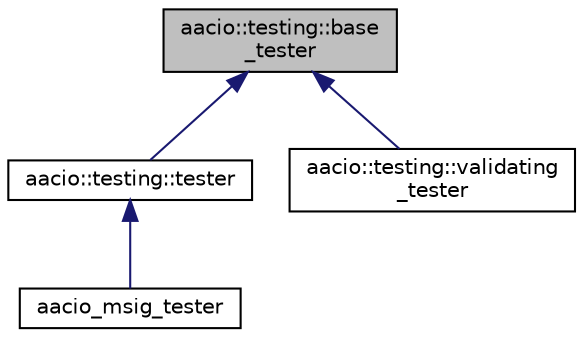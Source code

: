digraph "aacio::testing::base_tester"
{
  edge [fontname="Helvetica",fontsize="10",labelfontname="Helvetica",labelfontsize="10"];
  node [fontname="Helvetica",fontsize="10",shape=record];
  Node0 [label="aacio::testing::base\l_tester",height=0.2,width=0.4,color="black", fillcolor="grey75", style="filled", fontcolor="black"];
  Node0 -> Node1 [dir="back",color="midnightblue",fontsize="10",style="solid",fontname="Helvetica"];
  Node1 [label="aacio::testing::tester",height=0.2,width=0.4,color="black", fillcolor="white", style="filled",URL="$classaacio_1_1testing_1_1tester.html",tooltip="provides utility function to simplify the creation of unit tests "];
  Node1 -> Node2 [dir="back",color="midnightblue",fontsize="10",style="solid",fontname="Helvetica"];
  Node2 [label="aacio_msig_tester",height=0.2,width=0.4,color="black", fillcolor="white", style="filled",URL="$classaacio__msig__tester.html"];
  Node0 -> Node3 [dir="back",color="midnightblue",fontsize="10",style="solid",fontname="Helvetica"];
  Node3 [label="aacio::testing::validating\l_tester",height=0.2,width=0.4,color="black", fillcolor="white", style="filled",URL="$classaacio_1_1testing_1_1validating__tester.html"];
}
